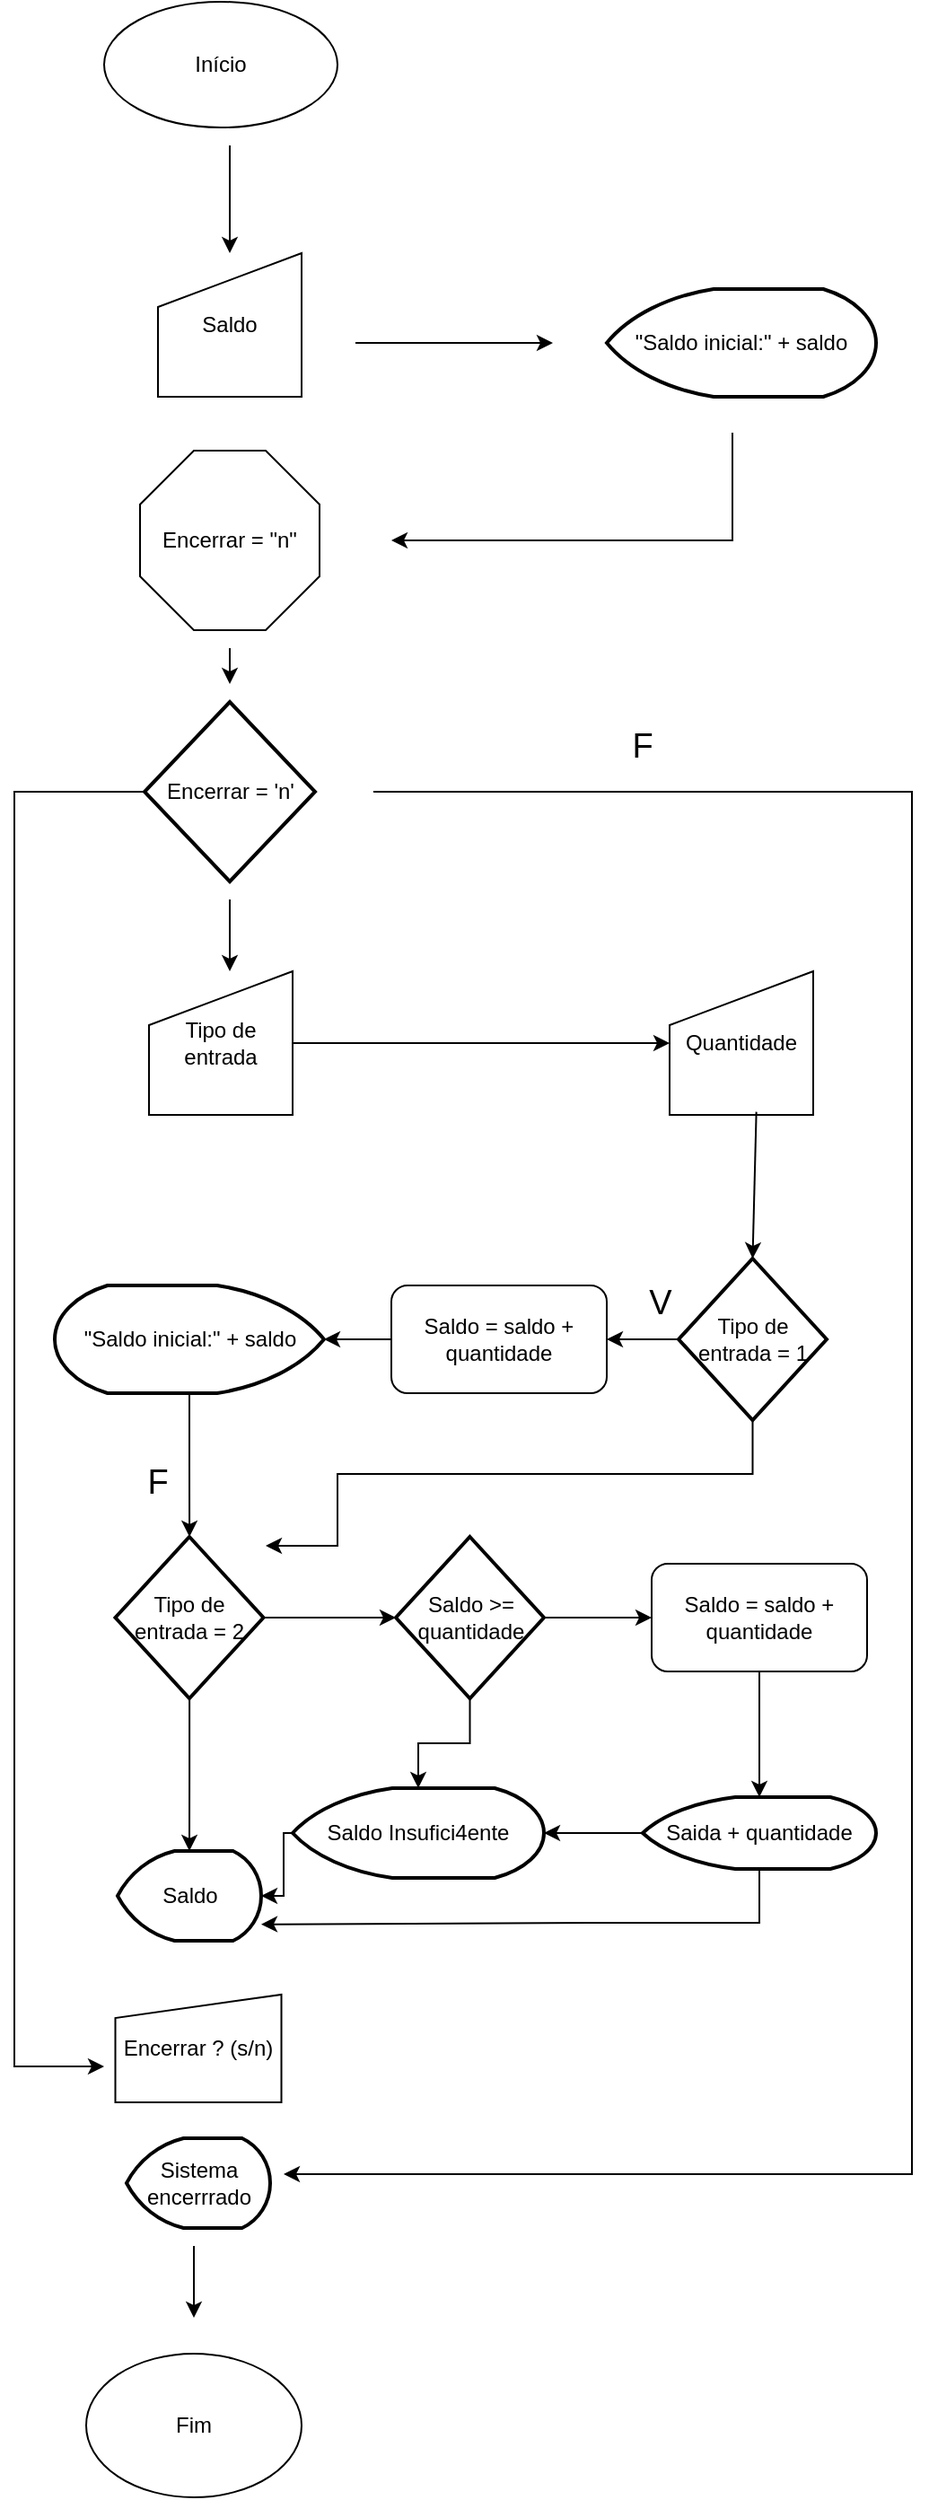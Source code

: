 <mxfile version="22.1.0" type="github">
  <diagram name="Página-1" id="80JThjY91lD-KVM_GMzh">
    <mxGraphModel dx="1434" dy="738" grid="1" gridSize="10" guides="1" tooltips="1" connect="1" arrows="1" fold="1" page="1" pageScale="1" pageWidth="827" pageHeight="1169" math="0" shadow="0">
      <root>
        <mxCell id="0" />
        <mxCell id="1" parent="0" />
        <mxCell id="KzL7mlFIDQZ4Dzpo22aF-3" value="Início" style="ellipse;whiteSpace=wrap;html=1;" vertex="1" parent="1">
          <mxGeometry x="70" y="80" width="130" height="70" as="geometry" />
        </mxCell>
        <mxCell id="KzL7mlFIDQZ4Dzpo22aF-4" value="" style="endArrow=classic;html=1;rounded=0;" edge="1" parent="1">
          <mxGeometry width="50" height="50" relative="1" as="geometry">
            <mxPoint x="140" y="160" as="sourcePoint" />
            <mxPoint x="140" y="220" as="targetPoint" />
          </mxGeometry>
        </mxCell>
        <mxCell id="KzL7mlFIDQZ4Dzpo22aF-6" value="Saldo" style="shape=manualInput;whiteSpace=wrap;html=1;" vertex="1" parent="1">
          <mxGeometry x="100" y="220" width="80" height="80" as="geometry" />
        </mxCell>
        <mxCell id="KzL7mlFIDQZ4Dzpo22aF-7" value="" style="endArrow=classic;html=1;rounded=0;" edge="1" parent="1">
          <mxGeometry width="50" height="50" relative="1" as="geometry">
            <mxPoint x="210" y="270" as="sourcePoint" />
            <mxPoint x="320" y="270" as="targetPoint" />
          </mxGeometry>
        </mxCell>
        <mxCell id="KzL7mlFIDQZ4Dzpo22aF-8" value="&quot;Saldo inicial:&quot; + saldo" style="strokeWidth=2;html=1;shape=mxgraph.flowchart.display;whiteSpace=wrap;" vertex="1" parent="1">
          <mxGeometry x="350" y="240" width="150" height="60" as="geometry" />
        </mxCell>
        <mxCell id="KzL7mlFIDQZ4Dzpo22aF-9" value="" style="endArrow=classic;html=1;rounded=0;" edge="1" parent="1">
          <mxGeometry width="50" height="50" relative="1" as="geometry">
            <mxPoint x="420" y="320" as="sourcePoint" />
            <mxPoint x="230" y="380" as="targetPoint" />
            <Array as="points">
              <mxPoint x="420" y="380" />
            </Array>
          </mxGeometry>
        </mxCell>
        <mxCell id="KzL7mlFIDQZ4Dzpo22aF-13" value="Encerrar = &#39;n&#39;" style="strokeWidth=2;html=1;shape=mxgraph.flowchart.decision;whiteSpace=wrap;" vertex="1" parent="1">
          <mxGeometry x="92.5" y="470" width="95" height="100" as="geometry" />
        </mxCell>
        <mxCell id="KzL7mlFIDQZ4Dzpo22aF-15" value="Encerrar = &quot;n&quot;" style="whiteSpace=wrap;html=1;shape=mxgraph.basic.octagon2;align=center;verticalAlign=middle;dx=15;" vertex="1" parent="1">
          <mxGeometry x="90" y="330" width="100" height="100" as="geometry" />
        </mxCell>
        <mxCell id="KzL7mlFIDQZ4Dzpo22aF-16" value="" style="endArrow=classic;html=1;rounded=0;" edge="1" parent="1">
          <mxGeometry width="50" height="50" relative="1" as="geometry">
            <mxPoint x="140" y="440" as="sourcePoint" />
            <mxPoint x="140" y="460" as="targetPoint" />
          </mxGeometry>
        </mxCell>
        <mxCell id="KzL7mlFIDQZ4Dzpo22aF-17" value="" style="endArrow=classic;html=1;rounded=0;" edge="1" parent="1">
          <mxGeometry width="50" height="50" relative="1" as="geometry">
            <mxPoint x="220" y="520" as="sourcePoint" />
            <mxPoint x="170" y="1290" as="targetPoint" />
            <Array as="points">
              <mxPoint x="520" y="520" />
              <mxPoint x="520" y="1290" />
            </Array>
          </mxGeometry>
        </mxCell>
        <mxCell id="KzL7mlFIDQZ4Dzpo22aF-18" value="F" style="text;html=1;strokeColor=none;fillColor=none;align=center;verticalAlign=middle;whiteSpace=wrap;rounded=0;fontSize=19;" vertex="1" parent="1">
          <mxGeometry x="340" y="480" width="60" height="30" as="geometry" />
        </mxCell>
        <mxCell id="KzL7mlFIDQZ4Dzpo22aF-19" value="" style="endArrow=classic;html=1;rounded=0;" edge="1" parent="1">
          <mxGeometry width="50" height="50" relative="1" as="geometry">
            <mxPoint x="140" y="580" as="sourcePoint" />
            <mxPoint x="140" y="620" as="targetPoint" />
          </mxGeometry>
        </mxCell>
        <mxCell id="KzL7mlFIDQZ4Dzpo22aF-20" value="Tipo de entrada" style="shape=manualInput;whiteSpace=wrap;html=1;" vertex="1" parent="1">
          <mxGeometry x="95" y="620" width="80" height="80" as="geometry" />
        </mxCell>
        <mxCell id="KzL7mlFIDQZ4Dzpo22aF-21" value="" style="endArrow=classic;html=1;rounded=0;entryX=0;entryY=0.5;entryDx=0;entryDy=0;" edge="1" parent="1" source="KzL7mlFIDQZ4Dzpo22aF-20" target="KzL7mlFIDQZ4Dzpo22aF-22">
          <mxGeometry width="50" height="50" relative="1" as="geometry">
            <mxPoint x="190" y="660" as="sourcePoint" />
            <mxPoint x="370" y="660" as="targetPoint" />
          </mxGeometry>
        </mxCell>
        <mxCell id="KzL7mlFIDQZ4Dzpo22aF-22" value="Quantidade" style="shape=manualInput;whiteSpace=wrap;html=1;" vertex="1" parent="1">
          <mxGeometry x="385" y="620" width="80" height="80" as="geometry" />
        </mxCell>
        <mxCell id="KzL7mlFIDQZ4Dzpo22aF-23" value="" style="endArrow=classic;html=1;rounded=0;entryX=0.5;entryY=0;entryDx=0;entryDy=0;entryPerimeter=0;exitX=0.604;exitY=0.979;exitDx=0;exitDy=0;exitPerimeter=0;" edge="1" parent="1" source="KzL7mlFIDQZ4Dzpo22aF-22" target="KzL7mlFIDQZ4Dzpo22aF-24">
          <mxGeometry width="50" height="50" relative="1" as="geometry">
            <mxPoint x="430" y="720" as="sourcePoint" />
            <mxPoint x="430" y="760" as="targetPoint" />
          </mxGeometry>
        </mxCell>
        <mxCell id="KzL7mlFIDQZ4Dzpo22aF-43" style="edgeStyle=orthogonalEdgeStyle;rounded=0;orthogonalLoop=1;jettySize=auto;html=1;" edge="1" parent="1" source="KzL7mlFIDQZ4Dzpo22aF-24">
          <mxGeometry relative="1" as="geometry">
            <mxPoint x="160" y="940" as="targetPoint" />
            <Array as="points">
              <mxPoint x="431" y="900" />
              <mxPoint x="200" y="900" />
              <mxPoint x="200" y="940" />
            </Array>
          </mxGeometry>
        </mxCell>
        <mxCell id="KzL7mlFIDQZ4Dzpo22aF-24" value="Tipo de entrada = 1" style="strokeWidth=2;html=1;shape=mxgraph.flowchart.decision;whiteSpace=wrap;" vertex="1" parent="1">
          <mxGeometry x="390" y="780" width="82.5" height="90" as="geometry" />
        </mxCell>
        <mxCell id="KzL7mlFIDQZ4Dzpo22aF-34" value="" style="edgeStyle=orthogonalEdgeStyle;rounded=0;orthogonalLoop=1;jettySize=auto;html=1;" edge="1" parent="1" source="KzL7mlFIDQZ4Dzpo22aF-26" target="KzL7mlFIDQZ4Dzpo22aF-27">
          <mxGeometry relative="1" as="geometry" />
        </mxCell>
        <mxCell id="KzL7mlFIDQZ4Dzpo22aF-26" value="Saldo = saldo + quantidade" style="rounded=1;whiteSpace=wrap;html=1;" vertex="1" parent="1">
          <mxGeometry x="230" y="795" width="120" height="60" as="geometry" />
        </mxCell>
        <mxCell id="KzL7mlFIDQZ4Dzpo22aF-35" value="" style="edgeStyle=orthogonalEdgeStyle;rounded=0;orthogonalLoop=1;jettySize=auto;html=1;" edge="1" parent="1" source="KzL7mlFIDQZ4Dzpo22aF-27" target="KzL7mlFIDQZ4Dzpo22aF-28">
          <mxGeometry relative="1" as="geometry" />
        </mxCell>
        <mxCell id="KzL7mlFIDQZ4Dzpo22aF-27" value="&quot;Saldo inicial:&quot; + saldo" style="strokeWidth=2;html=1;shape=mxgraph.flowchart.display;whiteSpace=wrap;rotation=0;verticalAlign=middle;direction=east;flipH=1;flipV=1;" vertex="1" parent="1">
          <mxGeometry x="42.5" y="795" width="150" height="60" as="geometry" />
        </mxCell>
        <mxCell id="KzL7mlFIDQZ4Dzpo22aF-36" value="" style="edgeStyle=orthogonalEdgeStyle;rounded=0;orthogonalLoop=1;jettySize=auto;html=1;" edge="1" parent="1" source="KzL7mlFIDQZ4Dzpo22aF-28" target="KzL7mlFIDQZ4Dzpo22aF-29">
          <mxGeometry relative="1" as="geometry" />
        </mxCell>
        <mxCell id="KzL7mlFIDQZ4Dzpo22aF-51" value="" style="edgeStyle=orthogonalEdgeStyle;rounded=0;orthogonalLoop=1;jettySize=auto;html=1;" edge="1" parent="1" source="KzL7mlFIDQZ4Dzpo22aF-28" target="KzL7mlFIDQZ4Dzpo22aF-47">
          <mxGeometry relative="1" as="geometry" />
        </mxCell>
        <mxCell id="KzL7mlFIDQZ4Dzpo22aF-28" value="Tipo de entrada = 2" style="strokeWidth=2;html=1;shape=mxgraph.flowchart.decision;whiteSpace=wrap;" vertex="1" parent="1">
          <mxGeometry x="76.25" y="935" width="82.5" height="90" as="geometry" />
        </mxCell>
        <mxCell id="KzL7mlFIDQZ4Dzpo22aF-37" value="" style="edgeStyle=orthogonalEdgeStyle;rounded=0;orthogonalLoop=1;jettySize=auto;html=1;" edge="1" parent="1" source="KzL7mlFIDQZ4Dzpo22aF-29" target="KzL7mlFIDQZ4Dzpo22aF-30">
          <mxGeometry relative="1" as="geometry" />
        </mxCell>
        <mxCell id="KzL7mlFIDQZ4Dzpo22aF-46" value="" style="edgeStyle=orthogonalEdgeStyle;rounded=0;orthogonalLoop=1;jettySize=auto;html=1;" edge="1" parent="1" source="KzL7mlFIDQZ4Dzpo22aF-29" target="KzL7mlFIDQZ4Dzpo22aF-31">
          <mxGeometry relative="1" as="geometry" />
        </mxCell>
        <mxCell id="KzL7mlFIDQZ4Dzpo22aF-29" value="Saldo &amp;gt;= quantidade" style="strokeWidth=2;html=1;shape=mxgraph.flowchart.decision;whiteSpace=wrap;" vertex="1" parent="1">
          <mxGeometry x="232.5" y="935" width="82.5" height="90" as="geometry" />
        </mxCell>
        <mxCell id="KzL7mlFIDQZ4Dzpo22aF-38" value="" style="edgeStyle=orthogonalEdgeStyle;rounded=0;orthogonalLoop=1;jettySize=auto;html=1;" edge="1" parent="1" source="KzL7mlFIDQZ4Dzpo22aF-30" target="KzL7mlFIDQZ4Dzpo22aF-32">
          <mxGeometry relative="1" as="geometry" />
        </mxCell>
        <mxCell id="KzL7mlFIDQZ4Dzpo22aF-30" value="Saldo = saldo + quantidade" style="rounded=1;whiteSpace=wrap;html=1;" vertex="1" parent="1">
          <mxGeometry x="375" y="950" width="120" height="60" as="geometry" />
        </mxCell>
        <mxCell id="KzL7mlFIDQZ4Dzpo22aF-52" value="" style="edgeStyle=orthogonalEdgeStyle;rounded=0;orthogonalLoop=1;jettySize=auto;html=1;entryX=1;entryY=0.5;entryDx=0;entryDy=0;entryPerimeter=0;" edge="1" parent="1" source="KzL7mlFIDQZ4Dzpo22aF-31" target="KzL7mlFIDQZ4Dzpo22aF-47">
          <mxGeometry relative="1" as="geometry">
            <Array as="points">
              <mxPoint x="170" y="1100" />
              <mxPoint x="170" y="1135" />
            </Array>
          </mxGeometry>
        </mxCell>
        <mxCell id="KzL7mlFIDQZ4Dzpo22aF-31" value="Saldo Insufici4ente" style="strokeWidth=2;html=1;shape=mxgraph.flowchart.display;whiteSpace=wrap;" vertex="1" parent="1">
          <mxGeometry x="175" y="1075" width="140" height="50" as="geometry" />
        </mxCell>
        <mxCell id="KzL7mlFIDQZ4Dzpo22aF-39" value="" style="edgeStyle=orthogonalEdgeStyle;rounded=0;orthogonalLoop=1;jettySize=auto;html=1;" edge="1" parent="1" source="KzL7mlFIDQZ4Dzpo22aF-32" target="KzL7mlFIDQZ4Dzpo22aF-31">
          <mxGeometry relative="1" as="geometry" />
        </mxCell>
        <mxCell id="KzL7mlFIDQZ4Dzpo22aF-32" value="Saida + quantidade" style="strokeWidth=2;html=1;shape=mxgraph.flowchart.display;whiteSpace=wrap;" vertex="1" parent="1">
          <mxGeometry x="370" y="1080" width="130" height="40" as="geometry" />
        </mxCell>
        <mxCell id="KzL7mlFIDQZ4Dzpo22aF-33" value="" style="endArrow=classic;html=1;rounded=0;exitX=0;exitY=0.5;exitDx=0;exitDy=0;exitPerimeter=0;entryX=1;entryY=0.5;entryDx=0;entryDy=0;" edge="1" parent="1" source="KzL7mlFIDQZ4Dzpo22aF-24" target="KzL7mlFIDQZ4Dzpo22aF-26">
          <mxGeometry width="50" height="50" relative="1" as="geometry">
            <mxPoint x="540" y="850" as="sourcePoint" />
            <mxPoint x="590" y="800" as="targetPoint" />
          </mxGeometry>
        </mxCell>
        <mxCell id="KzL7mlFIDQZ4Dzpo22aF-44" value="V" style="text;html=1;strokeColor=none;fillColor=none;align=center;verticalAlign=middle;whiteSpace=wrap;rounded=0;fontSize=19;" vertex="1" parent="1">
          <mxGeometry x="350" y="790" width="60" height="30" as="geometry" />
        </mxCell>
        <mxCell id="KzL7mlFIDQZ4Dzpo22aF-45" value="F" style="text;html=1;strokeColor=none;fillColor=none;align=center;verticalAlign=middle;whiteSpace=wrap;rounded=0;fontSize=19;" vertex="1" parent="1">
          <mxGeometry x="70" y="890" width="60" height="30" as="geometry" />
        </mxCell>
        <mxCell id="KzL7mlFIDQZ4Dzpo22aF-47" value="Saldo" style="strokeWidth=2;html=1;shape=mxgraph.flowchart.display;whiteSpace=wrap;rotation=0;verticalAlign=middle;direction=east;flipH=0;flipV=1;" vertex="1" parent="1">
          <mxGeometry x="77.5" y="1110" width="80" height="50" as="geometry" />
        </mxCell>
        <mxCell id="KzL7mlFIDQZ4Dzpo22aF-50" style="edgeStyle=orthogonalEdgeStyle;rounded=0;orthogonalLoop=1;jettySize=auto;html=1;entryX=1;entryY=0.183;entryDx=0;entryDy=0;entryPerimeter=0;" edge="1" parent="1" source="KzL7mlFIDQZ4Dzpo22aF-32" target="KzL7mlFIDQZ4Dzpo22aF-47">
          <mxGeometry relative="1" as="geometry">
            <Array as="points">
              <mxPoint x="435" y="1150" />
              <mxPoint x="340" y="1150" />
            </Array>
          </mxGeometry>
        </mxCell>
        <mxCell id="KzL7mlFIDQZ4Dzpo22aF-53" value="" style="endArrow=classic;html=1;rounded=0;exitX=0;exitY=0.5;exitDx=0;exitDy=0;exitPerimeter=0;" edge="1" parent="1" source="KzL7mlFIDQZ4Dzpo22aF-13">
          <mxGeometry width="50" height="50" relative="1" as="geometry">
            <mxPoint x="30" y="560" as="sourcePoint" />
            <mxPoint x="70" y="1230" as="targetPoint" />
            <Array as="points">
              <mxPoint x="20" y="520" />
              <mxPoint x="20" y="1230" />
            </Array>
          </mxGeometry>
        </mxCell>
        <mxCell id="KzL7mlFIDQZ4Dzpo22aF-55" value="Encerrar ? (s/n)" style="shape=manualInput;whiteSpace=wrap;html=1;size=13;" vertex="1" parent="1">
          <mxGeometry x="76.25" y="1190" width="92.5" height="60" as="geometry" />
        </mxCell>
        <mxCell id="KzL7mlFIDQZ4Dzpo22aF-56" value="Sistema encerrrado" style="strokeWidth=2;html=1;shape=mxgraph.flowchart.display;whiteSpace=wrap;rotation=0;verticalAlign=middle;direction=east;flipH=0;flipV=1;" vertex="1" parent="1">
          <mxGeometry x="82.5" y="1270" width="80" height="50" as="geometry" />
        </mxCell>
        <mxCell id="KzL7mlFIDQZ4Dzpo22aF-57" value="" style="endArrow=classic;html=1;rounded=0;" edge="1" parent="1">
          <mxGeometry width="50" height="50" relative="1" as="geometry">
            <mxPoint x="120" y="1330" as="sourcePoint" />
            <mxPoint x="120" y="1370" as="targetPoint" />
          </mxGeometry>
        </mxCell>
        <mxCell id="KzL7mlFIDQZ4Dzpo22aF-58" value="Fim" style="ellipse;whiteSpace=wrap;html=1;" vertex="1" parent="1">
          <mxGeometry x="60" y="1390" width="120" height="80" as="geometry" />
        </mxCell>
      </root>
    </mxGraphModel>
  </diagram>
</mxfile>
